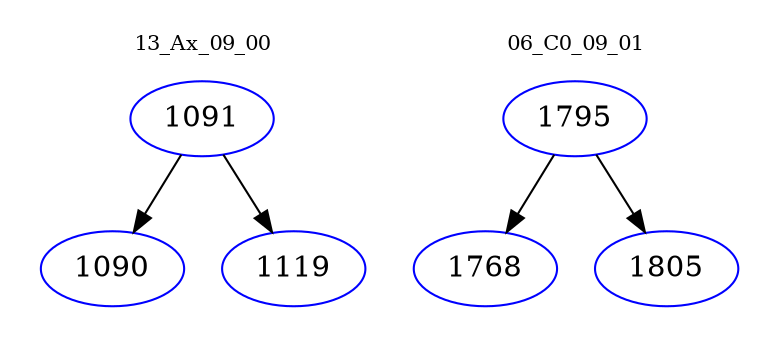 digraph{
subgraph cluster_0 {
color = white
label = "13_Ax_09_00";
fontsize=10;
T0_1091 [label="1091", color="blue"]
T0_1091 -> T0_1090 [color="black"]
T0_1090 [label="1090", color="blue"]
T0_1091 -> T0_1119 [color="black"]
T0_1119 [label="1119", color="blue"]
}
subgraph cluster_1 {
color = white
label = "06_C0_09_01";
fontsize=10;
T1_1795 [label="1795", color="blue"]
T1_1795 -> T1_1768 [color="black"]
T1_1768 [label="1768", color="blue"]
T1_1795 -> T1_1805 [color="black"]
T1_1805 [label="1805", color="blue"]
}
}
